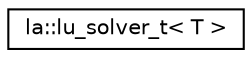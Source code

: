 digraph "Graphical Class Hierarchy"
{
 // LATEX_PDF_SIZE
  edge [fontname="Helvetica",fontsize="10",labelfontname="Helvetica",labelfontsize="10"];
  node [fontname="Helvetica",fontsize="10",shape=record];
  rankdir="LR";
  Node0 [label="la::lu_solver_t\< T \>",height=0.2,width=0.4,color="black", fillcolor="white", style="filled",URL="$structla_1_1lu__solver__t.html",tooltip=" "];
}
